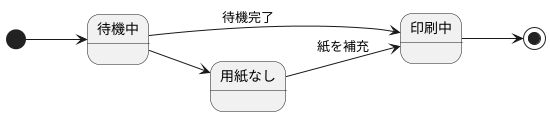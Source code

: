@startuml 演習6-1_SD_プリンタ

    left to right direction

    [*] --> 待機中
    待機中 --> 印刷中: 待機完了
    待機中 --> 用紙なし
    用紙なし --> 印刷中: 紙を補充
    印刷中 --> [*]

    
@enduml